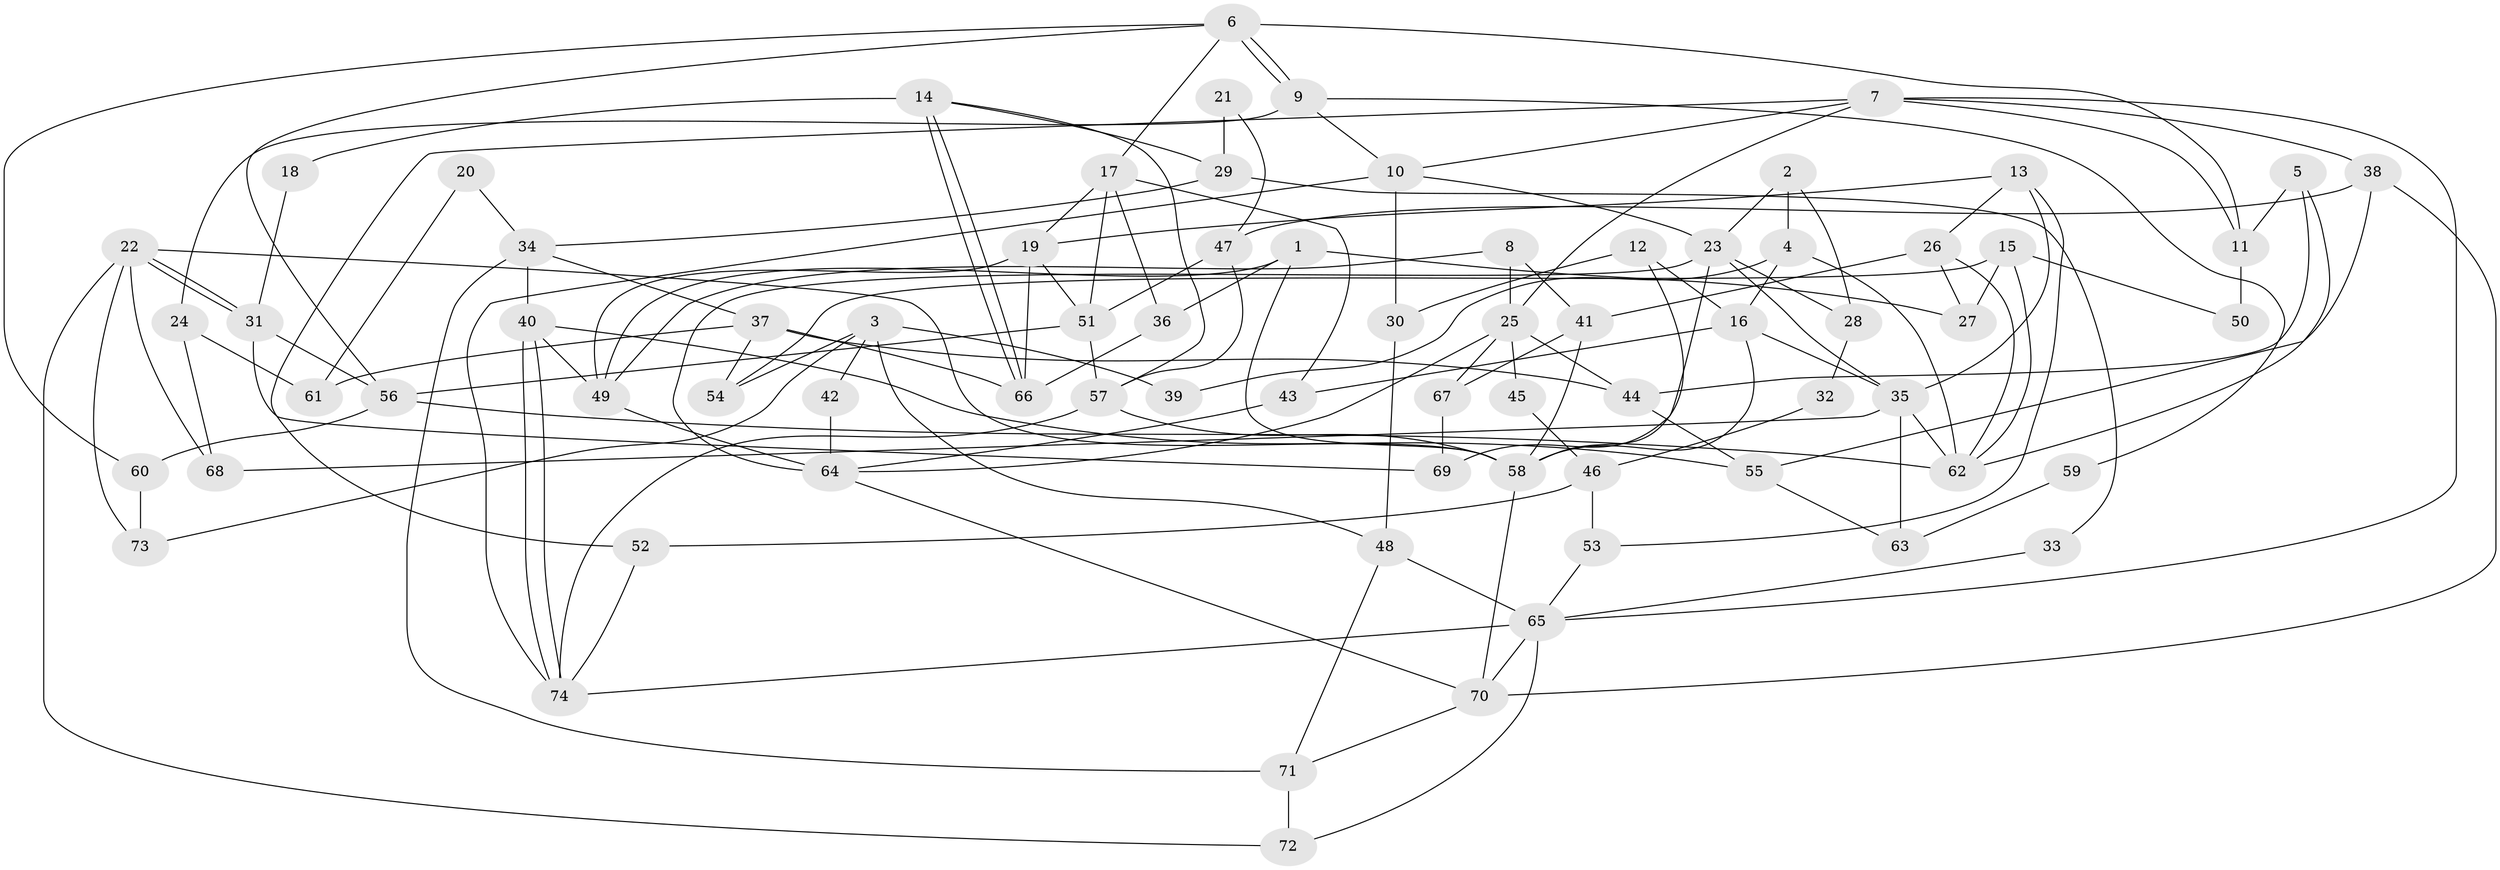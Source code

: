 // Generated by graph-tools (version 1.1) at 2025/26/03/09/25 03:26:17]
// undirected, 74 vertices, 148 edges
graph export_dot {
graph [start="1"]
  node [color=gray90,style=filled];
  1;
  2;
  3;
  4;
  5;
  6;
  7;
  8;
  9;
  10;
  11;
  12;
  13;
  14;
  15;
  16;
  17;
  18;
  19;
  20;
  21;
  22;
  23;
  24;
  25;
  26;
  27;
  28;
  29;
  30;
  31;
  32;
  33;
  34;
  35;
  36;
  37;
  38;
  39;
  40;
  41;
  42;
  43;
  44;
  45;
  46;
  47;
  48;
  49;
  50;
  51;
  52;
  53;
  54;
  55;
  56;
  57;
  58;
  59;
  60;
  61;
  62;
  63;
  64;
  65;
  66;
  67;
  68;
  69;
  70;
  71;
  72;
  73;
  74;
  1 -- 58;
  1 -- 36;
  1 -- 27;
  1 -- 49;
  2 -- 4;
  2 -- 23;
  2 -- 28;
  3 -- 54;
  3 -- 48;
  3 -- 39;
  3 -- 42;
  3 -- 73;
  4 -- 16;
  4 -- 62;
  4 -- 39;
  5 -- 62;
  5 -- 44;
  5 -- 11;
  6 -- 9;
  6 -- 9;
  6 -- 11;
  6 -- 17;
  6 -- 56;
  6 -- 60;
  7 -- 65;
  7 -- 25;
  7 -- 10;
  7 -- 11;
  7 -- 38;
  7 -- 52;
  8 -- 49;
  8 -- 25;
  8 -- 41;
  9 -- 10;
  9 -- 24;
  9 -- 59;
  10 -- 30;
  10 -- 23;
  10 -- 74;
  11 -- 50;
  12 -- 58;
  12 -- 16;
  12 -- 30;
  13 -- 35;
  13 -- 19;
  13 -- 26;
  13 -- 53;
  14 -- 57;
  14 -- 66;
  14 -- 66;
  14 -- 18;
  14 -- 29;
  15 -- 27;
  15 -- 62;
  15 -- 50;
  15 -- 54;
  16 -- 58;
  16 -- 35;
  16 -- 43;
  17 -- 51;
  17 -- 19;
  17 -- 36;
  17 -- 43;
  18 -- 31;
  19 -- 51;
  19 -- 49;
  19 -- 66;
  20 -- 61;
  20 -- 34;
  21 -- 29;
  21 -- 47;
  22 -- 73;
  22 -- 31;
  22 -- 31;
  22 -- 58;
  22 -- 68;
  22 -- 72;
  23 -- 64;
  23 -- 28;
  23 -- 35;
  23 -- 69;
  24 -- 68;
  24 -- 61;
  25 -- 67;
  25 -- 64;
  25 -- 44;
  25 -- 45;
  26 -- 41;
  26 -- 27;
  26 -- 62;
  28 -- 32;
  29 -- 34;
  29 -- 33;
  30 -- 48;
  31 -- 56;
  31 -- 69;
  32 -- 46;
  33 -- 65;
  34 -- 37;
  34 -- 40;
  34 -- 71;
  35 -- 62;
  35 -- 63;
  35 -- 68;
  36 -- 66;
  37 -- 66;
  37 -- 44;
  37 -- 54;
  37 -- 61;
  38 -- 70;
  38 -- 47;
  38 -- 55;
  40 -- 74;
  40 -- 74;
  40 -- 49;
  40 -- 55;
  41 -- 58;
  41 -- 67;
  42 -- 64;
  43 -- 64;
  44 -- 55;
  45 -- 46;
  46 -- 52;
  46 -- 53;
  47 -- 57;
  47 -- 51;
  48 -- 71;
  48 -- 65;
  49 -- 64;
  51 -- 57;
  51 -- 56;
  52 -- 74;
  53 -- 65;
  55 -- 63;
  56 -- 60;
  56 -- 62;
  57 -- 58;
  57 -- 74;
  58 -- 70;
  59 -- 63;
  60 -- 73;
  64 -- 70;
  65 -- 74;
  65 -- 70;
  65 -- 72;
  67 -- 69;
  70 -- 71;
  71 -- 72;
}
